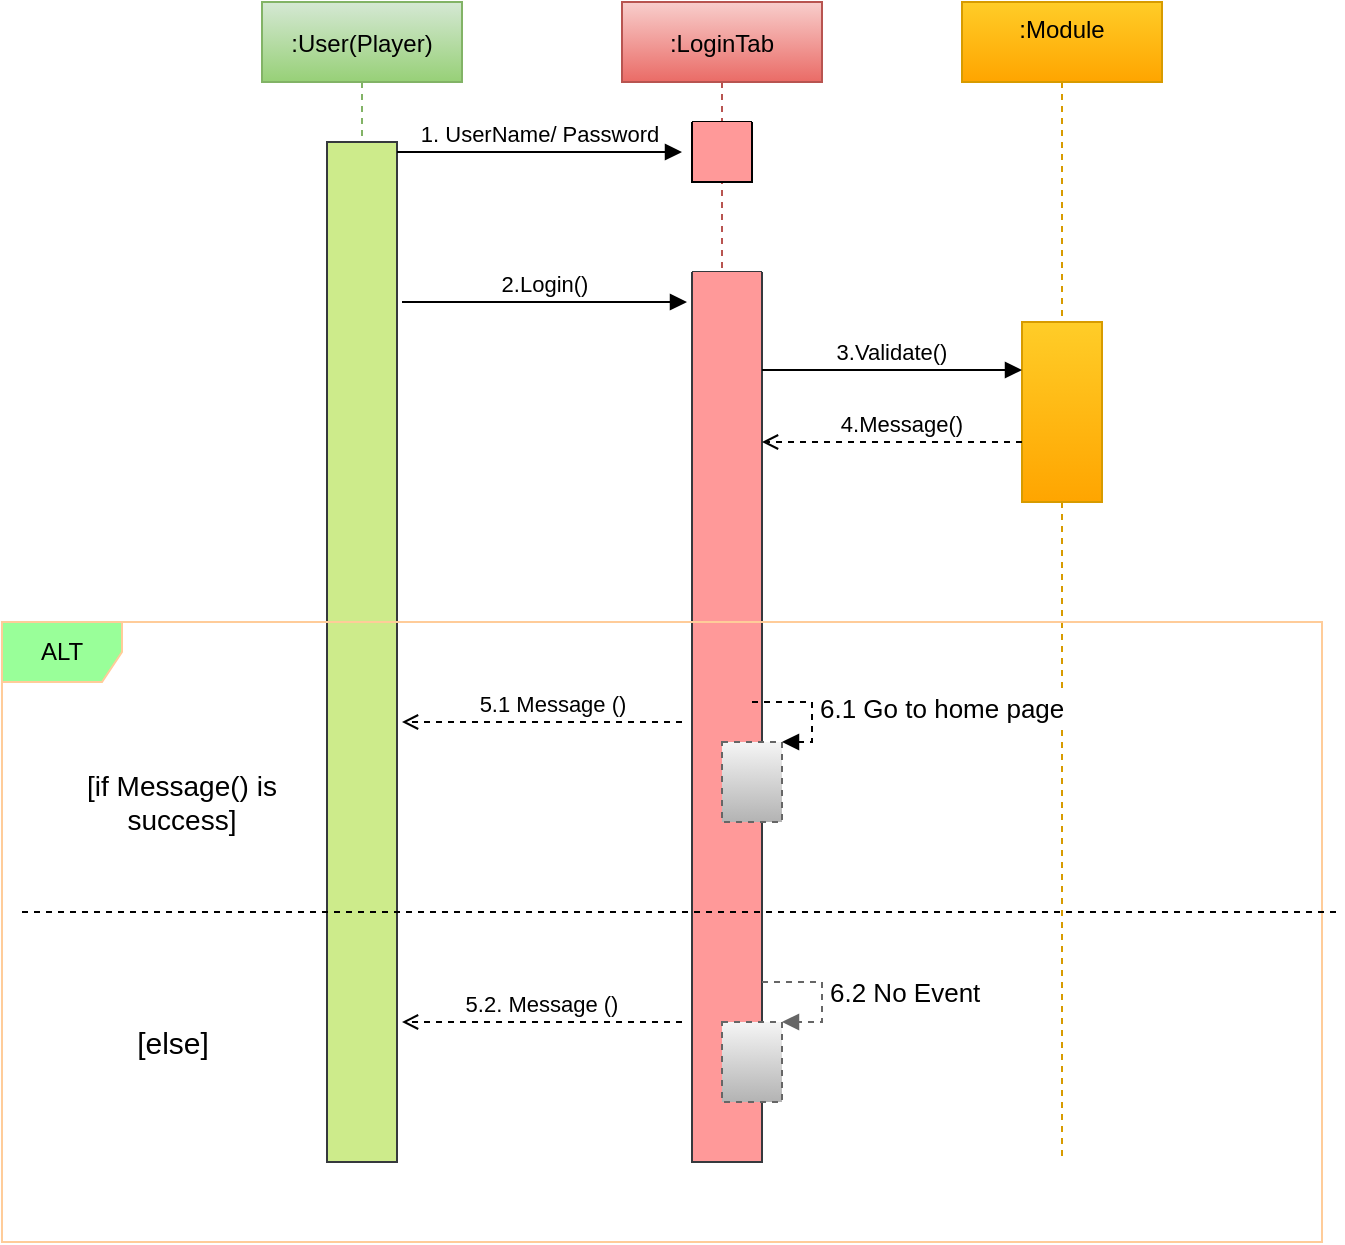 <mxfile version="15.5.0" type="device"><diagram id="kgpKYQtTHZ0yAKxKKP6v" name="Page-1"><mxGraphModel dx="2071" dy="681" grid="1" gridSize="10" guides="1" tooltips="1" connect="1" arrows="1" fold="1" page="1" pageScale="1" pageWidth="850" pageHeight="1100" math="0" shadow="0"><root><mxCell id="0"/><mxCell id="1" parent="0"/><mxCell id="3nuBFxr9cyL0pnOWT2aG-1" value=":User(Player)" style="shape=umlLifeline;perimeter=lifelinePerimeter;container=1;collapsible=0;recursiveResize=0;rounded=0;shadow=0;strokeWidth=1;gradientColor=#97d077;fillColor=#d5e8d4;strokeColor=#82b366;" parent="1" vertex="1"><mxGeometry x="120" y="80" width="100" height="580" as="geometry"/></mxCell><mxCell id="3nuBFxr9cyL0pnOWT2aG-2" value="" style="points=[];perimeter=orthogonalPerimeter;rounded=0;shadow=0;strokeWidth=1;strokeColor=#36393d;fillColor=#cdeb8b;" parent="3nuBFxr9cyL0pnOWT2aG-1" vertex="1"><mxGeometry x="32.5" y="70" width="35" height="510" as="geometry"/></mxCell><mxCell id="3nuBFxr9cyL0pnOWT2aG-5" value=":LoginTab" style="shape=umlLifeline;perimeter=lifelinePerimeter;container=1;collapsible=0;recursiveResize=0;rounded=0;shadow=0;strokeWidth=1;gradientColor=#ea6b66;fillColor=#f8cecc;strokeColor=#b85450;" parent="1" vertex="1"><mxGeometry x="300" y="80" width="100" height="580" as="geometry"/></mxCell><mxCell id="pKuUdXPMK9uzBnNJWaLe-6" value="" style="swimlane;startSize=0;swimlaneFillColor=#FF9999;" vertex="1" parent="3nuBFxr9cyL0pnOWT2aG-5"><mxGeometry x="35" y="60" width="30" height="30" as="geometry"/></mxCell><mxCell id="pKuUdXPMK9uzBnNJWaLe-9" value="" style="swimlane;startSize=0;fillColor=#ffff88;strokeColor=#36393d;swimlaneFillColor=#FF9999;" vertex="1" parent="3nuBFxr9cyL0pnOWT2aG-5"><mxGeometry x="35" y="135" width="35" height="445" as="geometry"><mxRectangle x="35" y="135" width="50" height="40" as="alternateBounds"/></mxGeometry></mxCell><mxCell id="3nuBFxr9cyL0pnOWT2aG-8" value="1. UserName/ Password" style="verticalAlign=bottom;endArrow=block;shadow=0;strokeWidth=1;" parent="1" source="3nuBFxr9cyL0pnOWT2aG-2" edge="1"><mxGeometry relative="1" as="geometry"><mxPoint x="275" y="160" as="sourcePoint"/><mxPoint x="330" y="155" as="targetPoint"/></mxGeometry></mxCell><mxCell id="pKuUdXPMK9uzBnNJWaLe-1" value=":Module&#10;" style="shape=umlLifeline;perimeter=lifelinePerimeter;container=1;collapsible=0;recursiveResize=0;rounded=0;shadow=0;strokeWidth=1;fillColor=#ffcd28;strokeColor=#d79b00;gradientColor=#ffa500;" vertex="1" parent="1"><mxGeometry x="470" y="80" width="100" height="580" as="geometry"/></mxCell><mxCell id="pKuUdXPMK9uzBnNJWaLe-2" value="" style="points=[];perimeter=orthogonalPerimeter;rounded=0;shadow=0;strokeWidth=1;gradientColor=#ffa500;fillColor=#ffcd28;strokeColor=#d79b00;" vertex="1" parent="pKuUdXPMK9uzBnNJWaLe-1"><mxGeometry x="30" y="160" width="40" height="90" as="geometry"/></mxCell><mxCell id="pKuUdXPMK9uzBnNJWaLe-10" value="2.Login()" style="verticalAlign=bottom;endArrow=block;shadow=0;strokeWidth=1;" edge="1" parent="1"><mxGeometry relative="1" as="geometry"><mxPoint x="190" y="230" as="sourcePoint"/><mxPoint x="332.5" y="230" as="targetPoint"/></mxGeometry></mxCell><mxCell id="pKuUdXPMK9uzBnNJWaLe-11" value="3.Validate()" style="verticalAlign=bottom;endArrow=block;shadow=0;strokeWidth=1;" edge="1" parent="1"><mxGeometry relative="1" as="geometry"><mxPoint x="370" y="264" as="sourcePoint"/><mxPoint x="500" y="264" as="targetPoint"/><Array as="points"/></mxGeometry></mxCell><mxCell id="pKuUdXPMK9uzBnNJWaLe-18" value="4.Message()" style="verticalAlign=bottom;endArrow=open;shadow=0;strokeWidth=1;dashed=1;endFill=0;" edge="1" parent="1"><mxGeometry x="-0.077" relative="1" as="geometry"><mxPoint x="500" y="300" as="sourcePoint"/><mxPoint x="370" y="300" as="targetPoint"/><mxPoint as="offset"/></mxGeometry></mxCell><mxCell id="pKuUdXPMK9uzBnNJWaLe-19" value="ALT" style="shape=umlFrame;whiteSpace=wrap;html=1;strokeColor=#FFCC99;fillColor=#99FF99;gradientColor=none;" vertex="1" parent="1"><mxGeometry x="-10" y="390" width="660" height="310" as="geometry"/></mxCell><mxCell id="pKuUdXPMK9uzBnNJWaLe-20" value="" style="line;strokeWidth=1;html=1;fillColor=#99FF99;gradientColor=none;dashed=1;" vertex="1" parent="1"><mxGeometry y="530" width="660" height="10" as="geometry"/></mxCell><mxCell id="pKuUdXPMK9uzBnNJWaLe-21" value="&lt;font style=&quot;font-size: 14px&quot;&gt;[if Message() is success]&lt;/font&gt;" style="text;html=1;strokeColor=none;fillColor=none;align=center;verticalAlign=middle;whiteSpace=wrap;rounded=0;dashed=1;" vertex="1" parent="1"><mxGeometry x="30" y="450" width="100" height="60" as="geometry"/></mxCell><mxCell id="pKuUdXPMK9uzBnNJWaLe-23" value="" style="html=1;points=[];perimeter=orthogonalPerimeter;dashed=1;fontSize=14;strokeWidth=1;gradientColor=#b3b3b3;fillColor=#f5f5f5;strokeColor=#666666;" vertex="1" parent="1"><mxGeometry x="350" y="450" width="30" height="40" as="geometry"/></mxCell><mxCell id="pKuUdXPMK9uzBnNJWaLe-24" value="&lt;font style=&quot;font-size: 13px&quot;&gt;6.1 Go to home page&lt;/font&gt;" style="edgeStyle=orthogonalEdgeStyle;html=1;align=left;spacingLeft=2;endArrow=block;rounded=0;entryX=1;entryY=0;dashed=1;fontSize=14;" edge="1" target="pKuUdXPMK9uzBnNJWaLe-23" parent="1"><mxGeometry relative="1" as="geometry"><mxPoint x="365" y="430" as="sourcePoint"/><Array as="points"><mxPoint x="395" y="430"/></Array></mxGeometry></mxCell><mxCell id="pKuUdXPMK9uzBnNJWaLe-25" value="5.1 Message ()" style="verticalAlign=bottom;endArrow=open;shadow=0;strokeWidth=1;dashed=1;endFill=0;" edge="1" parent="1"><mxGeometry x="-0.077" relative="1" as="geometry"><mxPoint x="330" y="440" as="sourcePoint"/><mxPoint x="190" y="440" as="targetPoint"/><mxPoint as="offset"/></mxGeometry></mxCell><mxCell id="pKuUdXPMK9uzBnNJWaLe-28" value="5.2. Message ()" style="verticalAlign=bottom;endArrow=open;shadow=0;strokeWidth=1;dashed=1;endFill=0;" edge="1" parent="1"><mxGeometry relative="1" as="geometry"><mxPoint x="330" y="590" as="sourcePoint"/><mxPoint x="190" y="590" as="targetPoint"/><mxPoint as="offset"/></mxGeometry></mxCell><mxCell id="pKuUdXPMK9uzBnNJWaLe-35" value="" style="html=1;points=[];perimeter=orthogonalPerimeter;dashed=1;fontSize=13;strokeColor=#666666;strokeWidth=1;fillColor=#f5f5f5;gradientColor=#b3b3b3;" vertex="1" parent="1"><mxGeometry x="350" y="590" width="30" height="40" as="geometry"/></mxCell><mxCell id="pKuUdXPMK9uzBnNJWaLe-36" value="6.2 No Event&amp;nbsp;" style="edgeStyle=orthogonalEdgeStyle;html=1;align=left;spacingLeft=2;endArrow=block;rounded=0;entryX=1;entryY=0;dashed=1;fontSize=13;gradientColor=#b3b3b3;fillColor=#f5f5f5;strokeColor=#666666;" edge="1" target="pKuUdXPMK9uzBnNJWaLe-35" parent="1"><mxGeometry relative="1" as="geometry"><mxPoint x="370" y="570" as="sourcePoint"/><Array as="points"><mxPoint x="400" y="570"/></Array></mxGeometry></mxCell><mxCell id="pKuUdXPMK9uzBnNJWaLe-39" value="&lt;font style=&quot;font-size: 15px&quot;&gt;[else]&lt;/font&gt;" style="text;html=1;align=center;verticalAlign=middle;resizable=0;points=[];autosize=1;strokeColor=none;fillColor=none;fontSize=13;" vertex="1" parent="1"><mxGeometry x="50" y="590" width="50" height="20" as="geometry"/></mxCell></root></mxGraphModel></diagram></mxfile>